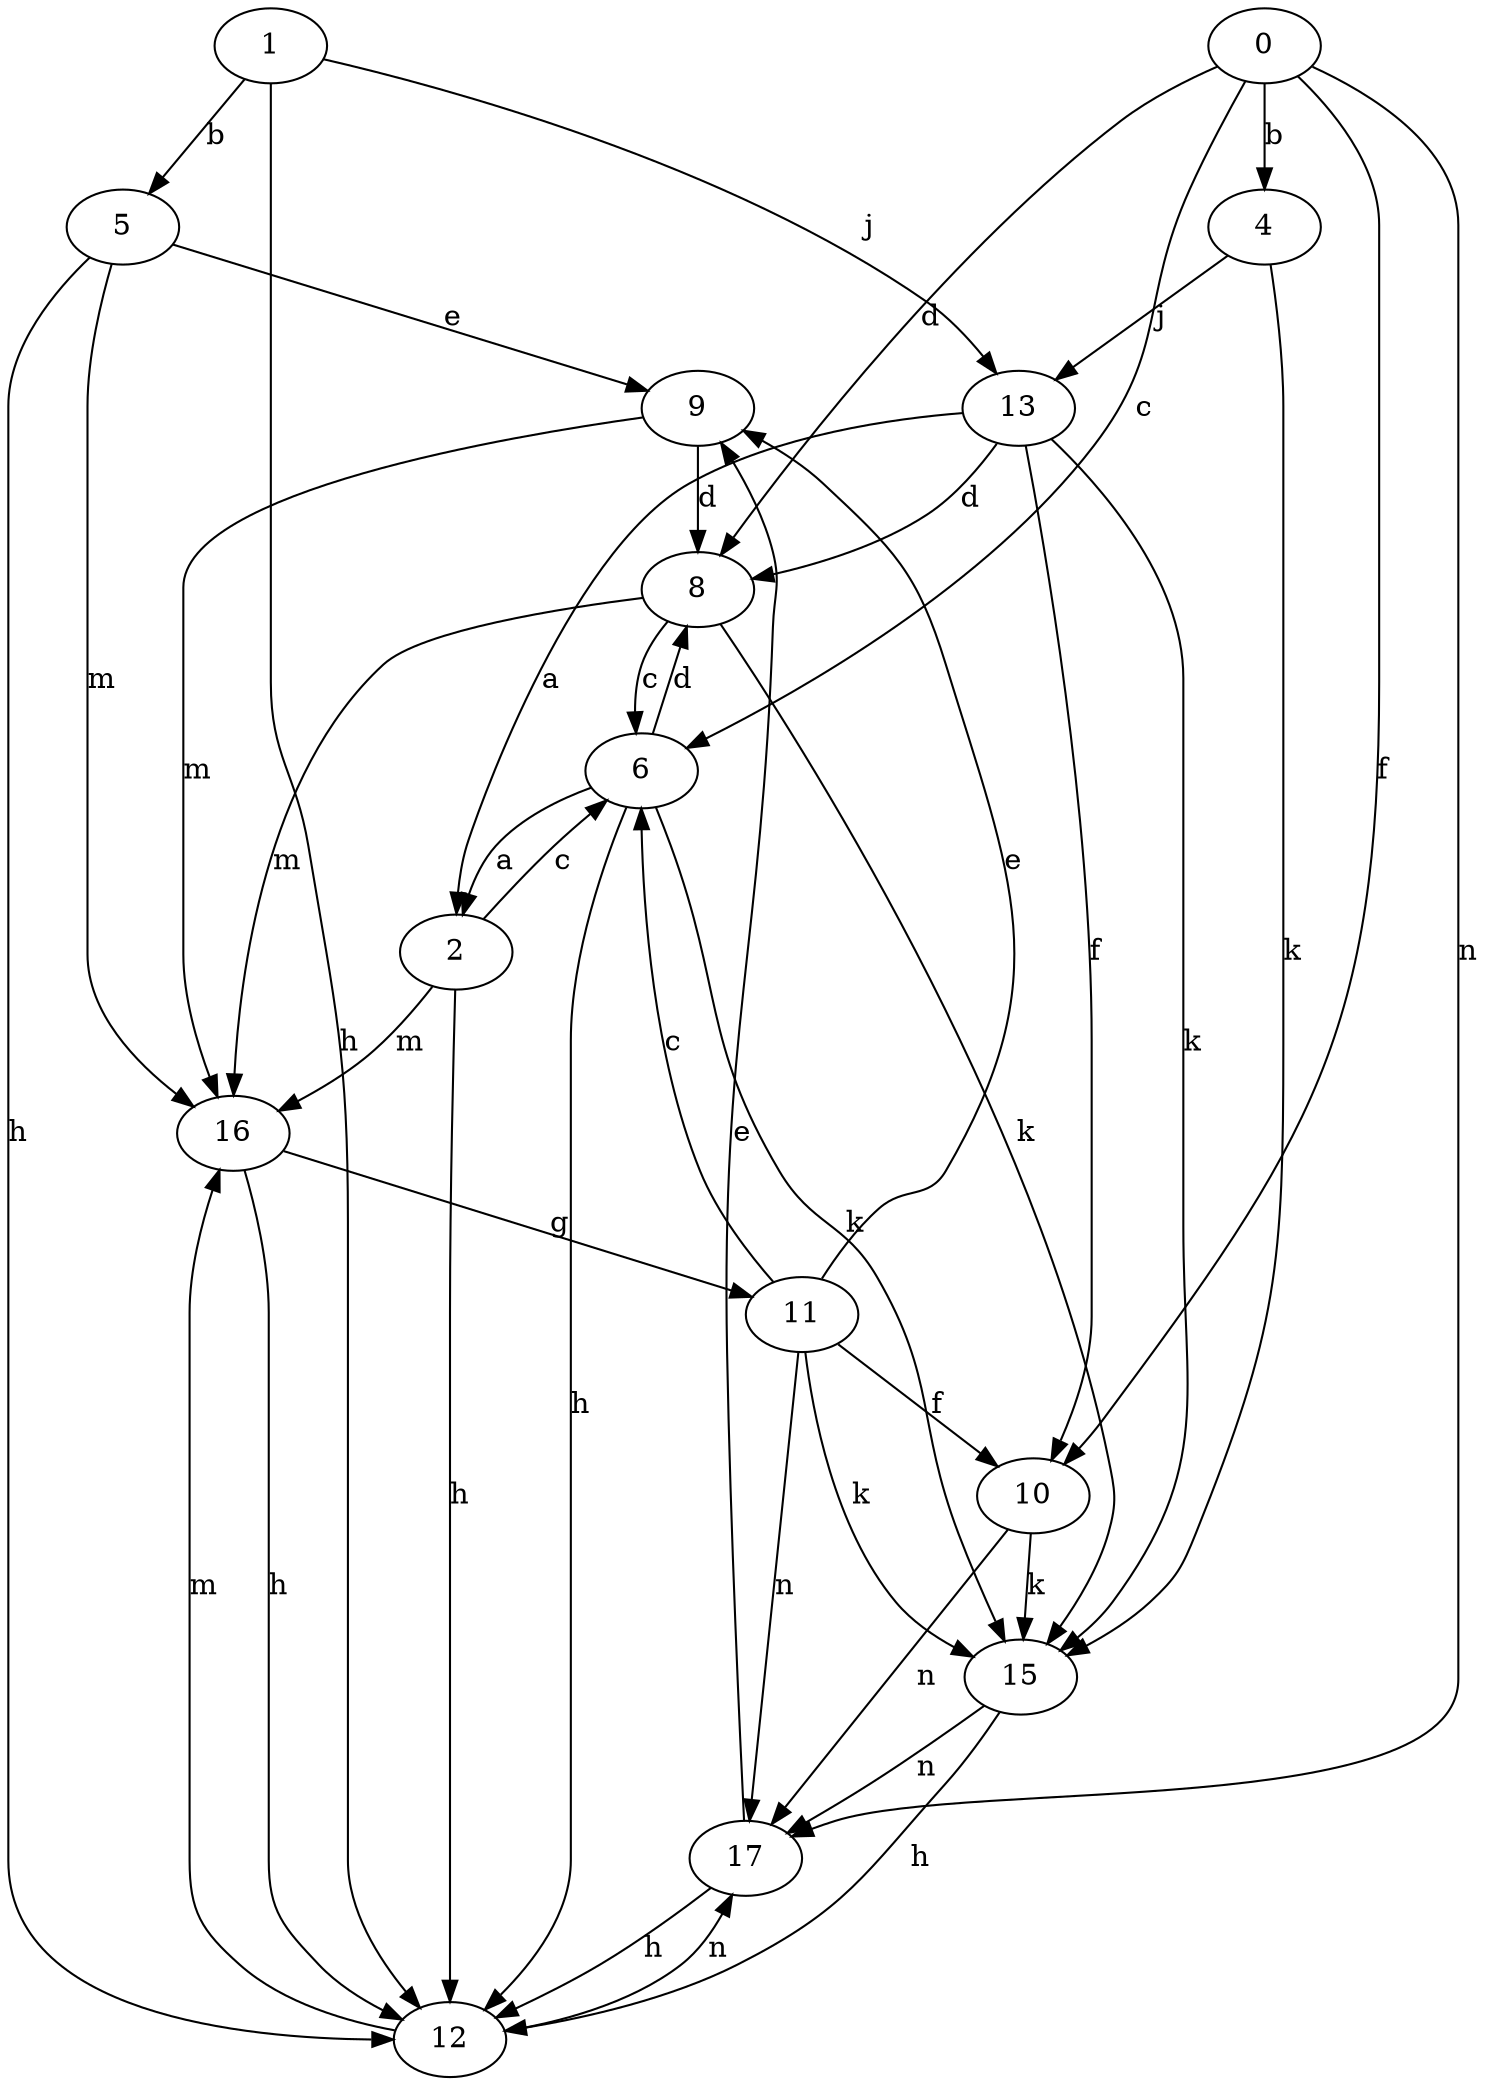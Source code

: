 strict digraph  {
1;
2;
4;
5;
6;
8;
9;
10;
11;
12;
13;
0;
15;
16;
17;
1 -> 5  [label=b];
1 -> 12  [label=h];
1 -> 13  [label=j];
2 -> 6  [label=c];
2 -> 12  [label=h];
2 -> 16  [label=m];
4 -> 13  [label=j];
4 -> 15  [label=k];
5 -> 9  [label=e];
5 -> 12  [label=h];
5 -> 16  [label=m];
6 -> 2  [label=a];
6 -> 8  [label=d];
6 -> 12  [label=h];
6 -> 15  [label=k];
8 -> 6  [label=c];
8 -> 15  [label=k];
8 -> 16  [label=m];
9 -> 8  [label=d];
9 -> 16  [label=m];
10 -> 15  [label=k];
10 -> 17  [label=n];
11 -> 6  [label=c];
11 -> 9  [label=e];
11 -> 10  [label=f];
11 -> 15  [label=k];
11 -> 17  [label=n];
12 -> 16  [label=m];
12 -> 17  [label=n];
13 -> 2  [label=a];
13 -> 8  [label=d];
13 -> 10  [label=f];
13 -> 15  [label=k];
0 -> 4  [label=b];
0 -> 6  [label=c];
0 -> 8  [label=d];
0 -> 10  [label=f];
0 -> 17  [label=n];
15 -> 12  [label=h];
15 -> 17  [label=n];
16 -> 11  [label=g];
16 -> 12  [label=h];
17 -> 9  [label=e];
17 -> 12  [label=h];
}
